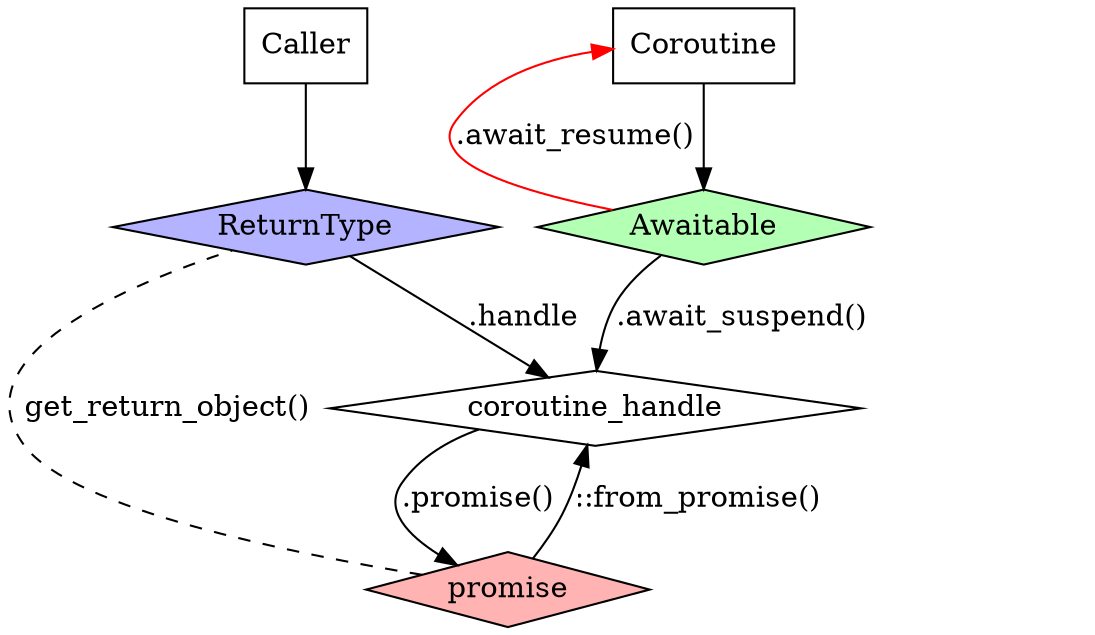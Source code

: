 digraph D {
  graph [ dpi = 300 ]; 

  main [shape=box, label="Caller"]
  f1 [shape=box, label="Coroutine"]
  ret [shape=diamond, label="ReturnType", fillcolor="#b3b3ff", style=filled]
  p [shape=diamond label="promise", fillcolor="#ffb3b3", style=filled]
  handle [shape=diamond label="coroutine_handle"]
  awaitable [shape=diamond label="Awaitable", fillcolor="#b3ffb3", style=filled]

  main -> ret
  f1 -> awaitable
  p -> handle [label = "::from_promise()", weight=1]
  handle -> p [label = ".promise()", weight=1]
  ret -> handle [label = ".handle"]
  awaitable -> handle [label = ".await_suspend()"]
  p -> ret [label ="get_return_object()", weight=0, arrowhead=none, style=dashed]
  awaitable -> f1 [label = ".await_resume()", weight=0, color="red"]
  f1:e -> p:ne [label="yield_value", weight=0, style=invis]
}
